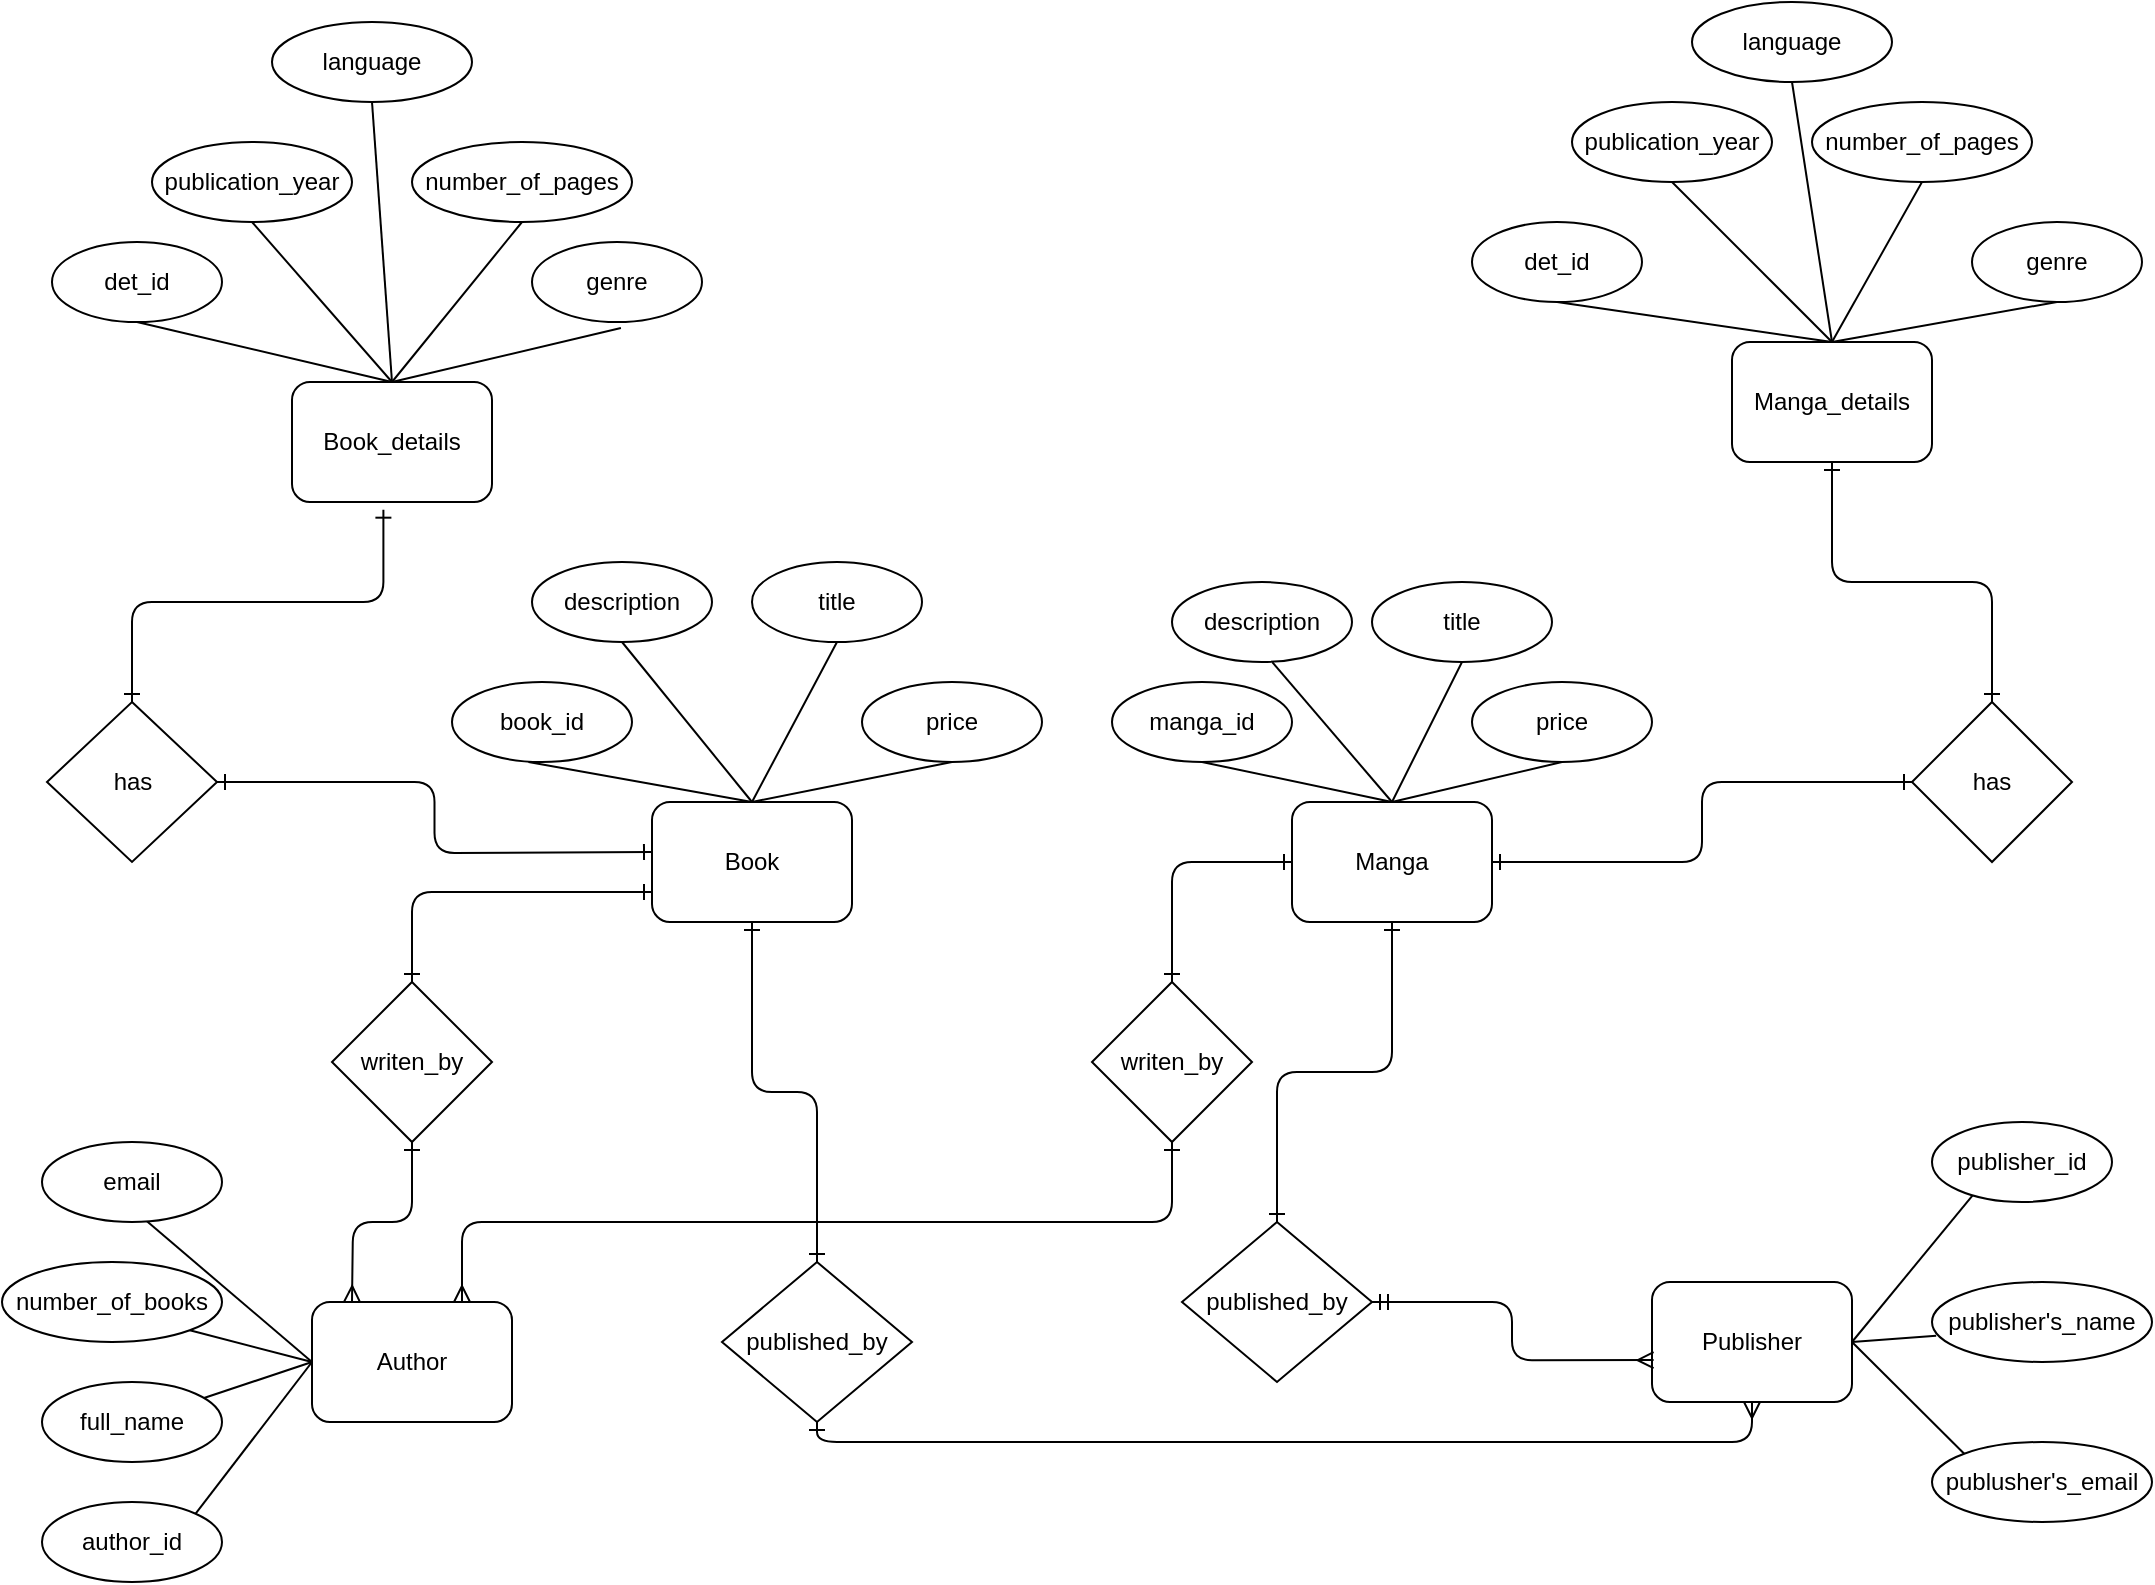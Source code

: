 <mxfile>
    <diagram id="R5YgV3V_VvIAJVsflMqK" name="Page-1">
        <mxGraphModel dx="2248" dy="1856" grid="1" gridSize="10" guides="1" tooltips="1" connect="1" arrows="1" fold="1" page="1" pageScale="1" pageWidth="850" pageHeight="1100" math="0" shadow="0">
            <root>
                <mxCell id="0"/>
                <mxCell id="1" parent="0"/>
                <mxCell id="46" style="edgeStyle=none;html=1;exitX=0.5;exitY=0;exitDx=0;exitDy=0;entryX=0.425;entryY=1;entryDx=0;entryDy=0;entryPerimeter=0;endArrow=none;endFill=0;" edge="1" parent="1" source="2" target="8">
                    <mxGeometry relative="1" as="geometry"/>
                </mxCell>
                <mxCell id="47" style="edgeStyle=none;html=1;exitX=0.5;exitY=0;exitDx=0;exitDy=0;entryX=0.5;entryY=1;entryDx=0;entryDy=0;endArrow=none;endFill=0;" edge="1" parent="1" source="2" target="16">
                    <mxGeometry relative="1" as="geometry"/>
                </mxCell>
                <mxCell id="48" style="edgeStyle=none;html=1;exitX=0.5;exitY=0;exitDx=0;exitDy=0;entryX=0.5;entryY=1;entryDx=0;entryDy=0;endArrow=none;endFill=0;" edge="1" parent="1" source="2" target="10">
                    <mxGeometry relative="1" as="geometry"/>
                </mxCell>
                <mxCell id="49" style="edgeStyle=none;html=1;exitX=0.5;exitY=0;exitDx=0;exitDy=0;entryX=0.5;entryY=1;entryDx=0;entryDy=0;endArrow=none;endFill=0;" edge="1" parent="1" source="2" target="9">
                    <mxGeometry relative="1" as="geometry"/>
                </mxCell>
                <mxCell id="75" style="edgeStyle=orthogonalEdgeStyle;html=1;exitX=0.5;exitY=1;exitDx=0;exitDy=0;entryX=0.5;entryY=0;entryDx=0;entryDy=0;endArrow=ERone;endFill=0;startArrow=ERone;startFill=0;" edge="1" parent="1" source="2" target="65">
                    <mxGeometry relative="1" as="geometry"/>
                </mxCell>
                <mxCell id="2" value="Book" style="rounded=1;whiteSpace=wrap;html=1;" vertex="1" parent="1">
                    <mxGeometry x="260" y="160" width="100" height="60" as="geometry"/>
                </mxCell>
                <mxCell id="50" style="edgeStyle=none;html=1;exitX=0.5;exitY=0;exitDx=0;exitDy=0;entryX=0.5;entryY=1;entryDx=0;entryDy=0;endArrow=none;endFill=0;" edge="1" parent="1" source="3" target="17">
                    <mxGeometry relative="1" as="geometry"/>
                </mxCell>
                <mxCell id="51" style="edgeStyle=none;html=1;exitX=0.5;exitY=0;exitDx=0;exitDy=0;entryX=0.557;entryY=1.002;entryDx=0;entryDy=0;entryPerimeter=0;endArrow=none;endFill=0;" edge="1" parent="1" source="3" target="20">
                    <mxGeometry relative="1" as="geometry"/>
                </mxCell>
                <mxCell id="52" style="edgeStyle=none;html=1;exitX=0.5;exitY=0;exitDx=0;exitDy=0;entryX=0.5;entryY=1;entryDx=0;entryDy=0;endArrow=none;endFill=0;" edge="1" parent="1" source="3" target="19">
                    <mxGeometry relative="1" as="geometry"/>
                </mxCell>
                <mxCell id="53" style="edgeStyle=none;html=1;exitX=0.5;exitY=0;exitDx=0;exitDy=0;entryX=0.5;entryY=1;entryDx=0;entryDy=0;endArrow=none;endFill=0;" edge="1" parent="1" source="3" target="18">
                    <mxGeometry relative="1" as="geometry"/>
                </mxCell>
                <mxCell id="79" style="edgeStyle=orthogonalEdgeStyle;html=1;exitX=0.5;exitY=1;exitDx=0;exitDy=0;entryX=0.5;entryY=0;entryDx=0;entryDy=0;endArrow=ERone;endFill=0;startArrow=ERone;startFill=0;" edge="1" parent="1" source="3" target="68">
                    <mxGeometry relative="1" as="geometry"/>
                </mxCell>
                <mxCell id="3" value="Manga" style="rounded=1;whiteSpace=wrap;html=1;" vertex="1" parent="1">
                    <mxGeometry x="580" y="160" width="100" height="60" as="geometry"/>
                </mxCell>
                <mxCell id="58" style="edgeStyle=none;html=1;exitX=1;exitY=0.5;exitDx=0;exitDy=0;entryX=0.236;entryY=0.889;entryDx=0;entryDy=0;entryPerimeter=0;endArrow=none;endFill=0;" edge="1" parent="1" source="4" target="31">
                    <mxGeometry relative="1" as="geometry"/>
                </mxCell>
                <mxCell id="59" style="edgeStyle=none;html=1;exitX=1;exitY=0.5;exitDx=0;exitDy=0;entryX=0.019;entryY=0.672;entryDx=0;entryDy=0;entryPerimeter=0;endArrow=none;endFill=0;" edge="1" parent="1" source="4" target="33">
                    <mxGeometry relative="1" as="geometry"/>
                </mxCell>
                <mxCell id="60" style="edgeStyle=none;html=1;exitX=1;exitY=0.5;exitDx=0;exitDy=0;entryX=0;entryY=0;entryDx=0;entryDy=0;endArrow=none;endFill=0;" edge="1" parent="1" source="4" target="32">
                    <mxGeometry relative="1" as="geometry"/>
                </mxCell>
                <mxCell id="4" value="Publisher" style="rounded=1;whiteSpace=wrap;html=1;" vertex="1" parent="1">
                    <mxGeometry x="760" y="400" width="100" height="60" as="geometry"/>
                </mxCell>
                <mxCell id="54" style="edgeStyle=none;html=1;exitX=0;exitY=0.5;exitDx=0;exitDy=0;entryX=0.557;entryY=0.941;entryDx=0;entryDy=0;entryPerimeter=0;endArrow=none;endFill=0;" edge="1" parent="1" source="5" target="28">
                    <mxGeometry relative="1" as="geometry"/>
                </mxCell>
                <mxCell id="55" style="edgeStyle=none;html=1;exitX=0;exitY=0.5;exitDx=0;exitDy=0;entryX=1;entryY=1;entryDx=0;entryDy=0;endArrow=none;endFill=0;" edge="1" parent="1" source="5" target="27">
                    <mxGeometry relative="1" as="geometry"/>
                </mxCell>
                <mxCell id="56" style="edgeStyle=none;html=1;exitX=0;exitY=0.5;exitDx=0;exitDy=0;endArrow=none;endFill=0;" edge="1" parent="1" source="5" target="26">
                    <mxGeometry relative="1" as="geometry"/>
                </mxCell>
                <mxCell id="57" style="edgeStyle=none;html=1;exitX=0;exitY=0.5;exitDx=0;exitDy=0;entryX=1;entryY=0;entryDx=0;entryDy=0;endArrow=none;endFill=0;" edge="1" parent="1" source="5" target="25">
                    <mxGeometry relative="1" as="geometry"/>
                </mxCell>
                <mxCell id="5" value="Author" style="rounded=1;whiteSpace=wrap;html=1;" vertex="1" parent="1">
                    <mxGeometry x="90" y="410" width="100" height="60" as="geometry"/>
                </mxCell>
                <mxCell id="34" style="html=1;exitX=0.5;exitY=0;exitDx=0;exitDy=0;entryX=0.5;entryY=1;entryDx=0;entryDy=0;endArrow=none;endFill=0;" edge="1" parent="1" source="6" target="12">
                    <mxGeometry relative="1" as="geometry"/>
                </mxCell>
                <mxCell id="35" style="edgeStyle=none;html=1;exitX=0.5;exitY=0;exitDx=0;exitDy=0;entryX=0.5;entryY=1;entryDx=0;entryDy=0;endArrow=none;endFill=0;" edge="1" parent="1" source="6" target="14">
                    <mxGeometry relative="1" as="geometry"/>
                </mxCell>
                <mxCell id="38" style="edgeStyle=none;html=1;exitX=0.5;exitY=0;exitDx=0;exitDy=0;entryX=0.5;entryY=1;entryDx=0;entryDy=0;endArrow=none;endFill=0;" edge="1" parent="1" source="6" target="29">
                    <mxGeometry relative="1" as="geometry"/>
                </mxCell>
                <mxCell id="39" style="edgeStyle=none;html=1;exitX=0.5;exitY=0;exitDx=0;exitDy=0;entryX=0.5;entryY=1;entryDx=0;entryDy=0;endArrow=none;endFill=0;" edge="1" parent="1" source="6" target="13">
                    <mxGeometry relative="1" as="geometry"/>
                </mxCell>
                <mxCell id="40" style="edgeStyle=none;html=1;exitX=0.5;exitY=0;exitDx=0;exitDy=0;entryX=0.523;entryY=1.076;entryDx=0;entryDy=0;entryPerimeter=0;endArrow=none;endFill=0;" edge="1" parent="1" source="6" target="15">
                    <mxGeometry relative="1" as="geometry"/>
                </mxCell>
                <mxCell id="6" value="Book_details" style="rounded=1;whiteSpace=wrap;html=1;" vertex="1" parent="1">
                    <mxGeometry x="80" y="-50" width="100" height="60" as="geometry"/>
                </mxCell>
                <mxCell id="41" style="edgeStyle=none;html=1;exitX=0.5;exitY=0;exitDx=0;exitDy=0;entryX=0.5;entryY=1;entryDx=0;entryDy=0;endArrow=none;endFill=0;" edge="1" parent="1" source="7" target="21">
                    <mxGeometry relative="1" as="geometry"/>
                </mxCell>
                <mxCell id="42" style="edgeStyle=none;html=1;exitX=0.5;exitY=0;exitDx=0;exitDy=0;entryX=0.5;entryY=1;entryDx=0;entryDy=0;endArrow=none;endFill=0;" edge="1" parent="1" source="7" target="22">
                    <mxGeometry relative="1" as="geometry"/>
                </mxCell>
                <mxCell id="43" style="edgeStyle=none;html=1;exitX=0.5;exitY=0;exitDx=0;exitDy=0;entryX=0.5;entryY=1;entryDx=0;entryDy=0;endArrow=none;endFill=0;" edge="1" parent="1" source="7" target="30">
                    <mxGeometry relative="1" as="geometry"/>
                </mxCell>
                <mxCell id="44" style="edgeStyle=none;html=1;exitX=0.5;exitY=0;exitDx=0;exitDy=0;entryX=0.5;entryY=1;entryDx=0;entryDy=0;endArrow=none;endFill=0;" edge="1" parent="1" source="7" target="23">
                    <mxGeometry relative="1" as="geometry"/>
                </mxCell>
                <mxCell id="45" style="edgeStyle=none;html=1;exitX=0.5;exitY=0;exitDx=0;exitDy=0;entryX=0.5;entryY=1;entryDx=0;entryDy=0;endArrow=none;endFill=0;" edge="1" parent="1" source="7" target="24">
                    <mxGeometry relative="1" as="geometry"/>
                </mxCell>
                <mxCell id="7" value="Manga_details" style="rounded=1;whiteSpace=wrap;html=1;" vertex="1" parent="1">
                    <mxGeometry x="800" y="-70" width="100" height="60" as="geometry"/>
                </mxCell>
                <mxCell id="8" value="book_id" style="ellipse;whiteSpace=wrap;html=1;" vertex="1" parent="1">
                    <mxGeometry x="160" y="100" width="90" height="40" as="geometry"/>
                </mxCell>
                <mxCell id="9" value="price" style="ellipse;whiteSpace=wrap;html=1;" vertex="1" parent="1">
                    <mxGeometry x="365" y="100" width="90" height="40" as="geometry"/>
                </mxCell>
                <mxCell id="10" value="title" style="ellipse;whiteSpace=wrap;html=1;" vertex="1" parent="1">
                    <mxGeometry x="310" y="40" width="85" height="40" as="geometry"/>
                </mxCell>
                <mxCell id="12" value="det_id" style="ellipse;whiteSpace=wrap;html=1;" vertex="1" parent="1">
                    <mxGeometry x="-40" y="-120" width="85" height="40" as="geometry"/>
                </mxCell>
                <mxCell id="13" value="number_of_pages" style="ellipse;whiteSpace=wrap;html=1;" vertex="1" parent="1">
                    <mxGeometry x="140" y="-170" width="110" height="40" as="geometry"/>
                </mxCell>
                <mxCell id="14" value="publication_year" style="ellipse;whiteSpace=wrap;html=1;" vertex="1" parent="1">
                    <mxGeometry x="10" y="-170" width="100" height="40" as="geometry"/>
                </mxCell>
                <mxCell id="15" value="genre" style="ellipse;whiteSpace=wrap;html=1;" vertex="1" parent="1">
                    <mxGeometry x="200" y="-120" width="85" height="40" as="geometry"/>
                </mxCell>
                <mxCell id="16" value="description" style="ellipse;whiteSpace=wrap;html=1;" vertex="1" parent="1">
                    <mxGeometry x="200" y="40" width="90" height="40" as="geometry"/>
                </mxCell>
                <mxCell id="17" value="manga_id" style="ellipse;whiteSpace=wrap;html=1;" vertex="1" parent="1">
                    <mxGeometry x="490" y="100" width="90" height="40" as="geometry"/>
                </mxCell>
                <mxCell id="18" value="price" style="ellipse;whiteSpace=wrap;html=1;" vertex="1" parent="1">
                    <mxGeometry x="670" y="100" width="90" height="40" as="geometry"/>
                </mxCell>
                <mxCell id="19" value="title" style="ellipse;whiteSpace=wrap;html=1;" vertex="1" parent="1">
                    <mxGeometry x="620" y="50" width="90" height="40" as="geometry"/>
                </mxCell>
                <mxCell id="20" value="description" style="ellipse;whiteSpace=wrap;html=1;" vertex="1" parent="1">
                    <mxGeometry x="520" y="50" width="90" height="40" as="geometry"/>
                </mxCell>
                <mxCell id="21" value="det_id" style="ellipse;whiteSpace=wrap;html=1;" vertex="1" parent="1">
                    <mxGeometry x="670" y="-130" width="85" height="40" as="geometry"/>
                </mxCell>
                <mxCell id="22" value="publication_year" style="ellipse;whiteSpace=wrap;html=1;" vertex="1" parent="1">
                    <mxGeometry x="720" y="-190" width="100" height="40" as="geometry"/>
                </mxCell>
                <mxCell id="23" value="number_of_pages" style="ellipse;whiteSpace=wrap;html=1;" vertex="1" parent="1">
                    <mxGeometry x="840" y="-190" width="110" height="40" as="geometry"/>
                </mxCell>
                <mxCell id="24" value="genre" style="ellipse;whiteSpace=wrap;html=1;" vertex="1" parent="1">
                    <mxGeometry x="920" y="-130" width="85" height="40" as="geometry"/>
                </mxCell>
                <mxCell id="25" value="author_id" style="ellipse;whiteSpace=wrap;html=1;" vertex="1" parent="1">
                    <mxGeometry x="-45" y="510" width="90" height="40" as="geometry"/>
                </mxCell>
                <mxCell id="26" value="full_name" style="ellipse;whiteSpace=wrap;html=1;" vertex="1" parent="1">
                    <mxGeometry x="-45" y="450" width="90" height="40" as="geometry"/>
                </mxCell>
                <mxCell id="27" value="number_of_books" style="ellipse;whiteSpace=wrap;html=1;" vertex="1" parent="1">
                    <mxGeometry x="-65" y="390" width="110" height="40" as="geometry"/>
                </mxCell>
                <mxCell id="28" value="email" style="ellipse;whiteSpace=wrap;html=1;" vertex="1" parent="1">
                    <mxGeometry x="-45" y="330" width="90" height="40" as="geometry"/>
                </mxCell>
                <mxCell id="29" value="language" style="ellipse;whiteSpace=wrap;html=1;" vertex="1" parent="1">
                    <mxGeometry x="70" y="-230" width="100" height="40" as="geometry"/>
                </mxCell>
                <mxCell id="30" value="language" style="ellipse;whiteSpace=wrap;html=1;" vertex="1" parent="1">
                    <mxGeometry x="780" y="-240" width="100" height="40" as="geometry"/>
                </mxCell>
                <mxCell id="31" value="publisher_id" style="ellipse;whiteSpace=wrap;html=1;" vertex="1" parent="1">
                    <mxGeometry x="900" y="320" width="90" height="40" as="geometry"/>
                </mxCell>
                <mxCell id="32" value="publusher's_email" style="ellipse;whiteSpace=wrap;html=1;" vertex="1" parent="1">
                    <mxGeometry x="900" y="480" width="110" height="40" as="geometry"/>
                </mxCell>
                <mxCell id="33" value="publisher's_name" style="ellipse;whiteSpace=wrap;html=1;" vertex="1" parent="1">
                    <mxGeometry x="900" y="400" width="110" height="40" as="geometry"/>
                </mxCell>
                <mxCell id="69" style="edgeStyle=orthogonalEdgeStyle;html=1;exitX=0.5;exitY=0;exitDx=0;exitDy=0;entryX=0.457;entryY=1.064;entryDx=0;entryDy=0;entryPerimeter=0;endArrow=ERone;endFill=0;startArrow=ERone;startFill=0;" edge="1" parent="1" source="61" target="6">
                    <mxGeometry relative="1" as="geometry"/>
                </mxCell>
                <mxCell id="70" style="edgeStyle=orthogonalEdgeStyle;html=1;exitX=1;exitY=0.5;exitDx=0;exitDy=0;endArrow=ERone;endFill=0;startArrow=ERone;startFill=0;" edge="1" parent="1" source="61">
                    <mxGeometry relative="1" as="geometry">
                        <mxPoint x="260" y="185" as="targetPoint"/>
                    </mxGeometry>
                </mxCell>
                <mxCell id="61" value="has" style="rhombus;whiteSpace=wrap;html=1;" vertex="1" parent="1">
                    <mxGeometry x="-42.5" y="110" width="85" height="80" as="geometry"/>
                </mxCell>
                <mxCell id="71" style="edgeStyle=orthogonalEdgeStyle;html=1;exitX=0.5;exitY=0;exitDx=0;exitDy=0;entryX=0.5;entryY=1;entryDx=0;entryDy=0;endArrow=ERone;endFill=0;startArrow=ERone;startFill=0;" edge="1" parent="1" source="62" target="7">
                    <mxGeometry relative="1" as="geometry"/>
                </mxCell>
                <mxCell id="72" style="edgeStyle=orthogonalEdgeStyle;html=1;exitX=0;exitY=0.5;exitDx=0;exitDy=0;entryX=1;entryY=0.5;entryDx=0;entryDy=0;endArrow=ERone;endFill=0;startArrow=ERone;startFill=0;" edge="1" parent="1" source="62" target="3">
                    <mxGeometry relative="1" as="geometry"/>
                </mxCell>
                <mxCell id="62" value="has" style="rhombus;whiteSpace=wrap;html=1;" vertex="1" parent="1">
                    <mxGeometry x="890" y="110" width="80" height="80" as="geometry"/>
                </mxCell>
                <mxCell id="73" style="edgeStyle=orthogonalEdgeStyle;html=1;exitX=0.5;exitY=0;exitDx=0;exitDy=0;entryX=0;entryY=0.75;entryDx=0;entryDy=0;endArrow=ERone;endFill=0;startArrow=ERone;startFill=0;" edge="1" parent="1" source="63" target="2">
                    <mxGeometry relative="1" as="geometry"/>
                </mxCell>
                <mxCell id="74" style="edgeStyle=orthogonalEdgeStyle;html=1;exitX=0.5;exitY=1;exitDx=0;exitDy=0;endArrow=ERmany;endFill=0;startArrow=ERone;startFill=0;" edge="1" parent="1" source="63">
                    <mxGeometry relative="1" as="geometry">
                        <mxPoint x="110" y="410" as="targetPoint"/>
                    </mxGeometry>
                </mxCell>
                <mxCell id="63" value="writen_by" style="rhombus;whiteSpace=wrap;html=1;" vertex="1" parent="1">
                    <mxGeometry x="100" y="250" width="80" height="80" as="geometry"/>
                </mxCell>
                <mxCell id="76" style="edgeStyle=orthogonalEdgeStyle;html=1;exitX=0.5;exitY=1;exitDx=0;exitDy=0;entryX=0.5;entryY=1;entryDx=0;entryDy=0;endArrow=ERmany;endFill=0;startArrow=ERone;startFill=0;" edge="1" parent="1" source="65" target="4">
                    <mxGeometry relative="1" as="geometry"/>
                </mxCell>
                <mxCell id="65" value="published_by" style="rhombus;whiteSpace=wrap;html=1;" vertex="1" parent="1">
                    <mxGeometry x="295" y="390" width="95" height="80" as="geometry"/>
                </mxCell>
                <mxCell id="77" style="edgeStyle=orthogonalEdgeStyle;html=1;exitX=0.5;exitY=0;exitDx=0;exitDy=0;entryX=0;entryY=0.5;entryDx=0;entryDy=0;endArrow=ERone;endFill=0;startArrow=ERone;startFill=0;" edge="1" parent="1" source="67" target="3">
                    <mxGeometry relative="1" as="geometry"/>
                </mxCell>
                <mxCell id="78" style="edgeStyle=orthogonalEdgeStyle;html=1;exitX=0.5;exitY=1;exitDx=0;exitDy=0;entryX=0.75;entryY=0;entryDx=0;entryDy=0;endArrow=ERmany;endFill=0;startArrow=ERone;startFill=0;" edge="1" parent="1" source="67" target="5">
                    <mxGeometry relative="1" as="geometry"/>
                </mxCell>
                <mxCell id="67" value="writen_by" style="rhombus;whiteSpace=wrap;html=1;" vertex="1" parent="1">
                    <mxGeometry x="480" y="250" width="80" height="80" as="geometry"/>
                </mxCell>
                <mxCell id="80" style="edgeStyle=orthogonalEdgeStyle;html=1;exitX=1;exitY=0.5;exitDx=0;exitDy=0;entryX=0.008;entryY=0.651;entryDx=0;entryDy=0;entryPerimeter=0;endArrow=ERmany;endFill=0;startArrow=ERmandOne;startFill=0;" edge="1" parent="1" source="68" target="4">
                    <mxGeometry relative="1" as="geometry"/>
                </mxCell>
                <mxCell id="68" value="published_by" style="rhombus;whiteSpace=wrap;html=1;" vertex="1" parent="1">
                    <mxGeometry x="525" y="370" width="95" height="80" as="geometry"/>
                </mxCell>
            </root>
        </mxGraphModel>
    </diagram>
    <diagram id="iKuH5CRaWU_o8Urs6DaR" name="Page-2">
        <mxGraphModel dx="1157" dy="626" grid="1" gridSize="10" guides="1" tooltips="1" connect="1" arrows="1" fold="1" page="1" pageScale="1" pageWidth="850" pageHeight="1100" math="0" shadow="0">
            <root>
                <mxCell id="0"/>
                <mxCell id="1" parent="0"/>
                <mxCell id="2mMNQQ45_v5MAAklznER-5" value="Book" style="swimlane;fontStyle=1;align=center;verticalAlign=top;childLayout=stackLayout;horizontal=1;startSize=26;horizontalStack=0;resizeParent=1;resizeParentMax=0;resizeLast=0;collapsible=1;marginBottom=0;" vertex="1" parent="1">
                    <mxGeometry x="410" y="300" width="160" height="164" as="geometry"/>
                </mxCell>
                <mxCell id="2mMNQQ45_v5MAAklznER-6" value="book_id : int" style="text;strokeColor=none;fillColor=none;align=left;verticalAlign=top;spacingLeft=4;spacingRight=4;overflow=hidden;rotatable=0;points=[[0,0.5],[1,0.5]];portConstraint=eastwest;" vertex="1" parent="2mMNQQ45_v5MAAklznER-5">
                    <mxGeometry y="26" width="160" height="26" as="geometry"/>
                </mxCell>
                <mxCell id="2mMNQQ45_v5MAAklznER-7" value="" style="line;strokeWidth=1;fillColor=none;align=left;verticalAlign=middle;spacingTop=-1;spacingLeft=3;spacingRight=3;rotatable=0;labelPosition=right;points=[];portConstraint=eastwest;strokeColor=inherit;" vertex="1" parent="2mMNQQ45_v5MAAklznER-5">
                    <mxGeometry y="52" width="160" height="8" as="geometry"/>
                </mxCell>
                <mxCell id="2mMNQQ45_v5MAAklznER-8" value="title :  varchar&#10;" style="text;strokeColor=none;fillColor=none;align=left;verticalAlign=top;spacingLeft=4;spacingRight=4;overflow=hidden;rotatable=0;points=[[0,0.5],[1,0.5]];portConstraint=eastwest;" vertex="1" parent="2mMNQQ45_v5MAAklznER-5">
                    <mxGeometry y="60" width="160" height="26" as="geometry"/>
                </mxCell>
                <mxCell id="wuoStARDPI25Fw8hNoDv-1" value="description :  varchar&#10;" style="text;strokeColor=none;fillColor=none;align=left;verticalAlign=top;spacingLeft=4;spacingRight=4;overflow=hidden;rotatable=0;points=[[0,0.5],[1,0.5]];portConstraint=eastwest;" vertex="1" parent="2mMNQQ45_v5MAAklznER-5">
                    <mxGeometry y="86" width="160" height="26" as="geometry"/>
                </mxCell>
                <mxCell id="0q_xLa-oVp3u3SLMoqNc-1" value="price :  decimal" style="text;strokeColor=none;fillColor=none;align=left;verticalAlign=top;spacingLeft=4;spacingRight=4;overflow=hidden;rotatable=0;points=[[0,0.5],[1,0.5]];portConstraint=eastwest;" vertex="1" parent="2mMNQQ45_v5MAAklznER-5">
                    <mxGeometry y="112" width="160" height="26" as="geometry"/>
                </mxCell>
                <mxCell id="7XX_wUym1chzAR-4OOBK-12" value="fk_publisher_id : int" style="text;strokeColor=none;fillColor=none;align=left;verticalAlign=top;spacingLeft=4;spacingRight=4;overflow=hidden;rotatable=0;points=[[0,0.5],[1,0.5]];portConstraint=eastwest;" vertex="1" parent="2mMNQQ45_v5MAAklznER-5">
                    <mxGeometry y="138" width="160" height="26" as="geometry"/>
                </mxCell>
                <mxCell id="bq0F1OAT2hzXAyAiaaqt-1" value="Book_details" style="swimlane;fontStyle=1;align=center;verticalAlign=top;childLayout=stackLayout;horizontal=1;startSize=26;horizontalStack=0;resizeParent=1;resizeParentMax=0;resizeLast=0;collapsible=1;marginBottom=0;" vertex="1" parent="1">
                    <mxGeometry x="100" y="520" width="160" height="190" as="geometry"/>
                </mxCell>
                <mxCell id="bq0F1OAT2hzXAyAiaaqt-2" value="det_id : int" style="text;strokeColor=none;fillColor=none;align=left;verticalAlign=top;spacingLeft=4;spacingRight=4;overflow=hidden;rotatable=0;points=[[0,0.5],[1,0.5]];portConstraint=eastwest;" vertex="1" parent="bq0F1OAT2hzXAyAiaaqt-1">
                    <mxGeometry y="26" width="160" height="26" as="geometry"/>
                </mxCell>
                <mxCell id="bq0F1OAT2hzXAyAiaaqt-3" value="" style="line;strokeWidth=1;fillColor=none;align=left;verticalAlign=middle;spacingTop=-1;spacingLeft=3;spacingRight=3;rotatable=0;labelPosition=right;points=[];portConstraint=eastwest;strokeColor=inherit;" vertex="1" parent="bq0F1OAT2hzXAyAiaaqt-1">
                    <mxGeometry y="52" width="160" height="8" as="geometry"/>
                </mxCell>
                <mxCell id="bq0F1OAT2hzXAyAiaaqt-4" value="language :  varchar&#10;" style="text;strokeColor=none;fillColor=none;align=left;verticalAlign=top;spacingLeft=4;spacingRight=4;overflow=hidden;rotatable=0;points=[[0,0.5],[1,0.5]];portConstraint=eastwest;" vertex="1" parent="bq0F1OAT2hzXAyAiaaqt-1">
                    <mxGeometry y="60" width="160" height="26" as="geometry"/>
                </mxCell>
                <mxCell id="bq0F1OAT2hzXAyAiaaqt-5" value="genre :  varchar&#10;" style="text;strokeColor=none;fillColor=none;align=left;verticalAlign=top;spacingLeft=4;spacingRight=4;overflow=hidden;rotatable=0;points=[[0,0.5],[1,0.5]];portConstraint=eastwest;" vertex="1" parent="bq0F1OAT2hzXAyAiaaqt-1">
                    <mxGeometry y="86" width="160" height="26" as="geometry"/>
                </mxCell>
                <mxCell id="bq0F1OAT2hzXAyAiaaqt-6" value="publication_year :  int" style="text;strokeColor=none;fillColor=none;align=left;verticalAlign=top;spacingLeft=4;spacingRight=4;overflow=hidden;rotatable=0;points=[[0,0.5],[1,0.5]];portConstraint=eastwest;" vertex="1" parent="bq0F1OAT2hzXAyAiaaqt-1">
                    <mxGeometry y="112" width="160" height="26" as="geometry"/>
                </mxCell>
                <mxCell id="_zzwUvbIzS2tnOqQ5fV--1" value="number_of_pages : int" style="text;strokeColor=none;fillColor=none;align=left;verticalAlign=top;spacingLeft=4;spacingRight=4;overflow=hidden;rotatable=0;points=[[0,0.5],[1,0.5]];portConstraint=eastwest;" vertex="1" parent="bq0F1OAT2hzXAyAiaaqt-1">
                    <mxGeometry y="138" width="160" height="26" as="geometry"/>
                </mxCell>
                <mxCell id="7XX_wUym1chzAR-4OOBK-1" value="fk_book_id : int" style="text;strokeColor=none;fillColor=none;align=left;verticalAlign=top;spacingLeft=4;spacingRight=4;overflow=hidden;rotatable=0;points=[[0,0.5],[1,0.5]];portConstraint=eastwest;" vertex="1" parent="bq0F1OAT2hzXAyAiaaqt-1">
                    <mxGeometry y="164" width="160" height="26" as="geometry"/>
                </mxCell>
                <mxCell id="Dl_F7hk8j8rCAmXH0487-1" value="Manga" style="swimlane;fontStyle=1;align=center;verticalAlign=top;childLayout=stackLayout;horizontal=1;startSize=26;horizontalStack=0;resizeParent=1;resizeParentMax=0;resizeLast=0;collapsible=1;marginBottom=0;" vertex="1" parent="1">
                    <mxGeometry x="690" y="300" width="160" height="164" as="geometry"/>
                </mxCell>
                <mxCell id="Dl_F7hk8j8rCAmXH0487-2" value="manga_id : int" style="text;strokeColor=none;fillColor=none;align=left;verticalAlign=top;spacingLeft=4;spacingRight=4;overflow=hidden;rotatable=0;points=[[0,0.5],[1,0.5]];portConstraint=eastwest;" vertex="1" parent="Dl_F7hk8j8rCAmXH0487-1">
                    <mxGeometry y="26" width="160" height="26" as="geometry"/>
                </mxCell>
                <mxCell id="Dl_F7hk8j8rCAmXH0487-3" value="" style="line;strokeWidth=1;fillColor=none;align=left;verticalAlign=middle;spacingTop=-1;spacingLeft=3;spacingRight=3;rotatable=0;labelPosition=right;points=[];portConstraint=eastwest;strokeColor=inherit;" vertex="1" parent="Dl_F7hk8j8rCAmXH0487-1">
                    <mxGeometry y="52" width="160" height="8" as="geometry"/>
                </mxCell>
                <mxCell id="Dl_F7hk8j8rCAmXH0487-4" value="title :  varchar&#10;" style="text;strokeColor=none;fillColor=none;align=left;verticalAlign=top;spacingLeft=4;spacingRight=4;overflow=hidden;rotatable=0;points=[[0,0.5],[1,0.5]];portConstraint=eastwest;" vertex="1" parent="Dl_F7hk8j8rCAmXH0487-1">
                    <mxGeometry y="60" width="160" height="26" as="geometry"/>
                </mxCell>
                <mxCell id="Dl_F7hk8j8rCAmXH0487-5" value="description :  varchar&#10;" style="text;strokeColor=none;fillColor=none;align=left;verticalAlign=top;spacingLeft=4;spacingRight=4;overflow=hidden;rotatable=0;points=[[0,0.5],[1,0.5]];portConstraint=eastwest;" vertex="1" parent="Dl_F7hk8j8rCAmXH0487-1">
                    <mxGeometry y="86" width="160" height="26" as="geometry"/>
                </mxCell>
                <mxCell id="Dl_F7hk8j8rCAmXH0487-6" value="price :  decimal" style="text;strokeColor=none;fillColor=none;align=left;verticalAlign=top;spacingLeft=4;spacingRight=4;overflow=hidden;rotatable=0;points=[[0,0.5],[1,0.5]];portConstraint=eastwest;" vertex="1" parent="Dl_F7hk8j8rCAmXH0487-1">
                    <mxGeometry y="112" width="160" height="26" as="geometry"/>
                </mxCell>
                <mxCell id="7XX_wUym1chzAR-4OOBK-24" value="fk_publisher_id : int" style="text;strokeColor=none;fillColor=none;align=left;verticalAlign=top;spacingLeft=4;spacingRight=4;overflow=hidden;rotatable=0;points=[[0,0.5],[1,0.5]];portConstraint=eastwest;" vertex="1" parent="Dl_F7hk8j8rCAmXH0487-1">
                    <mxGeometry y="138" width="160" height="26" as="geometry"/>
                </mxCell>
                <mxCell id="Dl_F7hk8j8rCAmXH0487-7" value="Manga_details" style="swimlane;fontStyle=1;align=center;verticalAlign=top;childLayout=stackLayout;horizontal=1;startSize=26;horizontalStack=0;resizeParent=1;resizeParentMax=0;resizeLast=0;collapsible=1;marginBottom=0;" vertex="1" parent="1">
                    <mxGeometry x="980" y="520" width="160" height="190" as="geometry"/>
                </mxCell>
                <mxCell id="Dl_F7hk8j8rCAmXH0487-8" value="det_id : int" style="text;strokeColor=none;fillColor=none;align=left;verticalAlign=top;spacingLeft=4;spacingRight=4;overflow=hidden;rotatable=0;points=[[0,0.5],[1,0.5]];portConstraint=eastwest;" vertex="1" parent="Dl_F7hk8j8rCAmXH0487-7">
                    <mxGeometry y="26" width="160" height="26" as="geometry"/>
                </mxCell>
                <mxCell id="Dl_F7hk8j8rCAmXH0487-9" value="" style="line;strokeWidth=1;fillColor=none;align=left;verticalAlign=middle;spacingTop=-1;spacingLeft=3;spacingRight=3;rotatable=0;labelPosition=right;points=[];portConstraint=eastwest;strokeColor=inherit;" vertex="1" parent="Dl_F7hk8j8rCAmXH0487-7">
                    <mxGeometry y="52" width="160" height="8" as="geometry"/>
                </mxCell>
                <mxCell id="Dl_F7hk8j8rCAmXH0487-10" value="language :  varchar&#10;" style="text;strokeColor=none;fillColor=none;align=left;verticalAlign=top;spacingLeft=4;spacingRight=4;overflow=hidden;rotatable=0;points=[[0,0.5],[1,0.5]];portConstraint=eastwest;" vertex="1" parent="Dl_F7hk8j8rCAmXH0487-7">
                    <mxGeometry y="60" width="160" height="26" as="geometry"/>
                </mxCell>
                <mxCell id="Dl_F7hk8j8rCAmXH0487-11" value="genre :  varchar&#10;" style="text;strokeColor=none;fillColor=none;align=left;verticalAlign=top;spacingLeft=4;spacingRight=4;overflow=hidden;rotatable=0;points=[[0,0.5],[1,0.5]];portConstraint=eastwest;" vertex="1" parent="Dl_F7hk8j8rCAmXH0487-7">
                    <mxGeometry y="86" width="160" height="26" as="geometry"/>
                </mxCell>
                <mxCell id="Dl_F7hk8j8rCAmXH0487-12" value="publication_year :  int" style="text;strokeColor=none;fillColor=none;align=left;verticalAlign=top;spacingLeft=4;spacingRight=4;overflow=hidden;rotatable=0;points=[[0,0.5],[1,0.5]];portConstraint=eastwest;" vertex="1" parent="Dl_F7hk8j8rCAmXH0487-7">
                    <mxGeometry y="112" width="160" height="26" as="geometry"/>
                </mxCell>
                <mxCell id="Dl_F7hk8j8rCAmXH0487-13" value="number_of_pages : int" style="text;strokeColor=none;fillColor=none;align=left;verticalAlign=top;spacingLeft=4;spacingRight=4;overflow=hidden;rotatable=0;points=[[0,0.5],[1,0.5]];portConstraint=eastwest;" vertex="1" parent="Dl_F7hk8j8rCAmXH0487-7">
                    <mxGeometry y="138" width="160" height="26" as="geometry"/>
                </mxCell>
                <mxCell id="7XX_wUym1chzAR-4OOBK-15" value="fk_manga_id : int" style="text;strokeColor=none;fillColor=none;align=left;verticalAlign=top;spacingLeft=4;spacingRight=4;overflow=hidden;rotatable=0;points=[[0,0.5],[1,0.5]];portConstraint=eastwest;" vertex="1" parent="Dl_F7hk8j8rCAmXH0487-7">
                    <mxGeometry y="164" width="160" height="26" as="geometry"/>
                </mxCell>
                <mxCell id="BPhQmc_nfmpNlX7hcNsl-1" value="Author" style="swimlane;fontStyle=1;align=center;verticalAlign=top;childLayout=stackLayout;horizontal=1;startSize=26;horizontalStack=0;resizeParent=1;resizeParentMax=0;resizeLast=0;collapsible=1;marginBottom=0;" vertex="1" parent="1">
                    <mxGeometry x="380" y="780" width="160" height="138" as="geometry"/>
                </mxCell>
                <mxCell id="BPhQmc_nfmpNlX7hcNsl-2" value="author_id : int" style="text;strokeColor=none;fillColor=none;align=left;verticalAlign=top;spacingLeft=4;spacingRight=4;overflow=hidden;rotatable=0;points=[[0,0.5],[1,0.5]];portConstraint=eastwest;" vertex="1" parent="BPhQmc_nfmpNlX7hcNsl-1">
                    <mxGeometry y="26" width="160" height="26" as="geometry"/>
                </mxCell>
                <mxCell id="BPhQmc_nfmpNlX7hcNsl-3" value="" style="line;strokeWidth=1;fillColor=none;align=left;verticalAlign=middle;spacingTop=-1;spacingLeft=3;spacingRight=3;rotatable=0;labelPosition=right;points=[];portConstraint=eastwest;strokeColor=inherit;" vertex="1" parent="BPhQmc_nfmpNlX7hcNsl-1">
                    <mxGeometry y="52" width="160" height="8" as="geometry"/>
                </mxCell>
                <mxCell id="BPhQmc_nfmpNlX7hcNsl-4" value="full_name :  varchar&#10;" style="text;strokeColor=none;fillColor=none;align=left;verticalAlign=top;spacingLeft=4;spacingRight=4;overflow=hidden;rotatable=0;points=[[0,0.5],[1,0.5]];portConstraint=eastwest;" vertex="1" parent="BPhQmc_nfmpNlX7hcNsl-1">
                    <mxGeometry y="60" width="160" height="26" as="geometry"/>
                </mxCell>
                <mxCell id="BPhQmc_nfmpNlX7hcNsl-5" value="email :  varchar&#10;" style="text;strokeColor=none;fillColor=none;align=left;verticalAlign=top;spacingLeft=4;spacingRight=4;overflow=hidden;rotatable=0;points=[[0,0.5],[1,0.5]];portConstraint=eastwest;" vertex="1" parent="BPhQmc_nfmpNlX7hcNsl-1">
                    <mxGeometry y="86" width="160" height="26" as="geometry"/>
                </mxCell>
                <mxCell id="BPhQmc_nfmpNlX7hcNsl-6" value="number_of_books :  int" style="text;strokeColor=none;fillColor=none;align=left;verticalAlign=top;spacingLeft=4;spacingRight=4;overflow=hidden;rotatable=0;points=[[0,0.5],[1,0.5]];portConstraint=eastwest;" vertex="1" parent="BPhQmc_nfmpNlX7hcNsl-1">
                    <mxGeometry y="112" width="160" height="26" as="geometry"/>
                </mxCell>
                <mxCell id="ubBdTn8SUxRL5uRQyOhZ-1" value="Publisher" style="swimlane;fontStyle=1;align=center;verticalAlign=top;childLayout=stackLayout;horizontal=1;startSize=26;horizontalStack=0;resizeParent=1;resizeParentMax=0;resizeLast=0;collapsible=1;marginBottom=0;" vertex="1" parent="1">
                    <mxGeometry x="750" y="780" width="160" height="112" as="geometry"/>
                </mxCell>
                <mxCell id="ubBdTn8SUxRL5uRQyOhZ-2" value="publisher_id : int" style="text;strokeColor=none;fillColor=none;align=left;verticalAlign=top;spacingLeft=4;spacingRight=4;overflow=hidden;rotatable=0;points=[[0,0.5],[1,0.5]];portConstraint=eastwest;" vertex="1" parent="ubBdTn8SUxRL5uRQyOhZ-1">
                    <mxGeometry y="26" width="160" height="26" as="geometry"/>
                </mxCell>
                <mxCell id="ubBdTn8SUxRL5uRQyOhZ-3" value="" style="line;strokeWidth=1;fillColor=none;align=left;verticalAlign=middle;spacingTop=-1;spacingLeft=3;spacingRight=3;rotatable=0;labelPosition=right;points=[];portConstraint=eastwest;strokeColor=inherit;" vertex="1" parent="ubBdTn8SUxRL5uRQyOhZ-1">
                    <mxGeometry y="52" width="160" height="8" as="geometry"/>
                </mxCell>
                <mxCell id="ubBdTn8SUxRL5uRQyOhZ-4" value="publisher's_name :  varchar&#10;" style="text;strokeColor=none;fillColor=none;align=left;verticalAlign=top;spacingLeft=4;spacingRight=4;overflow=hidden;rotatable=0;points=[[0,0.5],[1,0.5]];portConstraint=eastwest;" vertex="1" parent="ubBdTn8SUxRL5uRQyOhZ-1">
                    <mxGeometry y="60" width="160" height="26" as="geometry"/>
                </mxCell>
                <mxCell id="ubBdTn8SUxRL5uRQyOhZ-5" value="publisher's_email :  varchar&#10;" style="text;strokeColor=none;fillColor=none;align=left;verticalAlign=top;spacingLeft=4;spacingRight=4;overflow=hidden;rotatable=0;points=[[0,0.5],[1,0.5]];portConstraint=eastwest;" vertex="1" parent="ubBdTn8SUxRL5uRQyOhZ-1">
                    <mxGeometry y="86" width="160" height="26" as="geometry"/>
                </mxCell>
                <mxCell id="7XX_wUym1chzAR-4OOBK-2" style="edgeStyle=orthogonalEdgeStyle;html=1;exitX=0;exitY=0.5;exitDx=0;exitDy=0;entryX=1;entryY=0.5;entryDx=0;entryDy=0;endArrow=ERone;endFill=0;startArrow=ERone;startFill=0;" edge="1" parent="1" source="2mMNQQ45_v5MAAklznER-6" target="7XX_wUym1chzAR-4OOBK-1">
                    <mxGeometry relative="1" as="geometry"/>
                </mxCell>
                <mxCell id="7XX_wUym1chzAR-4OOBK-3" value="book_authors" style="swimlane;fontStyle=1;align=center;verticalAlign=top;childLayout=stackLayout;horizontal=1;startSize=26;horizontalStack=0;resizeParent=1;resizeParentMax=0;resizeLast=0;collapsible=1;marginBottom=0;" vertex="1" parent="1">
                    <mxGeometry x="440" y="530" width="160" height="112" as="geometry"/>
                </mxCell>
                <mxCell id="7XX_wUym1chzAR-4OOBK-4" value="id : int" style="text;strokeColor=none;fillColor=none;align=left;verticalAlign=top;spacingLeft=4;spacingRight=4;overflow=hidden;rotatable=0;points=[[0,0.5],[1,0.5]];portConstraint=eastwest;" vertex="1" parent="7XX_wUym1chzAR-4OOBK-3">
                    <mxGeometry y="26" width="160" height="26" as="geometry"/>
                </mxCell>
                <mxCell id="7XX_wUym1chzAR-4OOBK-5" value="" style="line;strokeWidth=1;fillColor=none;align=left;verticalAlign=middle;spacingTop=-1;spacingLeft=3;spacingRight=3;rotatable=0;labelPosition=right;points=[];portConstraint=eastwest;strokeColor=inherit;" vertex="1" parent="7XX_wUym1chzAR-4OOBK-3">
                    <mxGeometry y="52" width="160" height="8" as="geometry"/>
                </mxCell>
                <mxCell id="7XX_wUym1chzAR-4OOBK-6" value="fk_book_id : int" style="text;strokeColor=none;fillColor=none;align=left;verticalAlign=top;spacingLeft=4;spacingRight=4;overflow=hidden;rotatable=0;points=[[0,0.5],[1,0.5]];portConstraint=eastwest;" vertex="1" parent="7XX_wUym1chzAR-4OOBK-3">
                    <mxGeometry y="60" width="160" height="26" as="geometry"/>
                </mxCell>
                <mxCell id="7XX_wUym1chzAR-4OOBK-7" value="fk_author_id : int" style="text;strokeColor=none;fillColor=none;align=left;verticalAlign=top;spacingLeft=4;spacingRight=4;overflow=hidden;rotatable=0;points=[[0,0.5],[1,0.5]];portConstraint=eastwest;" vertex="1" parent="7XX_wUym1chzAR-4OOBK-3">
                    <mxGeometry y="86" width="160" height="26" as="geometry"/>
                </mxCell>
                <mxCell id="7XX_wUym1chzAR-4OOBK-10" style="edgeStyle=orthogonalEdgeStyle;html=1;exitX=0;exitY=0.5;exitDx=0;exitDy=0;entryX=0;entryY=0.5;entryDx=0;entryDy=0;startArrow=ERone;startFill=0;endArrow=ERmany;endFill=0;" edge="1" parent="1" source="BPhQmc_nfmpNlX7hcNsl-2" target="7XX_wUym1chzAR-4OOBK-7">
                    <mxGeometry relative="1" as="geometry"/>
                </mxCell>
                <mxCell id="7XX_wUym1chzAR-4OOBK-11" style="edgeStyle=orthogonalEdgeStyle;html=1;exitX=1;exitY=0.5;exitDx=0;exitDy=0;entryX=0;entryY=0.5;entryDx=0;entryDy=0;startArrow=ERone;startFill=0;endArrow=ERmany;endFill=0;" edge="1" parent="1" source="2mMNQQ45_v5MAAklznER-6" target="7XX_wUym1chzAR-4OOBK-6">
                    <mxGeometry relative="1" as="geometry">
                        <Array as="points">
                            <mxPoint x="580" y="339"/>
                            <mxPoint x="580" y="500"/>
                            <mxPoint x="430" y="500"/>
                            <mxPoint x="430" y="603"/>
                        </Array>
                    </mxGeometry>
                </mxCell>
                <mxCell id="7XX_wUym1chzAR-4OOBK-13" style="edgeStyle=orthogonalEdgeStyle;html=1;exitX=0;exitY=0.5;exitDx=0;exitDy=0;entryX=1;entryY=0.5;entryDx=0;entryDy=0;startArrow=ERone;startFill=0;endArrow=ERmany;endFill=0;" edge="1" parent="1" source="ubBdTn8SUxRL5uRQyOhZ-2" target="7XX_wUym1chzAR-4OOBK-12">
                    <mxGeometry relative="1" as="geometry">
                        <Array as="points">
                            <mxPoint x="620" y="819"/>
                            <mxPoint x="620" y="451"/>
                        </Array>
                    </mxGeometry>
                </mxCell>
                <mxCell id="7XX_wUym1chzAR-4OOBK-17" value="manga_authors" style="swimlane;fontStyle=1;align=center;verticalAlign=top;childLayout=stackLayout;horizontal=1;startSize=26;horizontalStack=0;resizeParent=1;resizeParentMax=0;resizeLast=0;collapsible=1;marginBottom=0;" vertex="1" parent="1">
                    <mxGeometry x="720" y="530" width="160" height="112" as="geometry"/>
                </mxCell>
                <mxCell id="7XX_wUym1chzAR-4OOBK-18" value="id : int" style="text;strokeColor=none;fillColor=none;align=left;verticalAlign=top;spacingLeft=4;spacingRight=4;overflow=hidden;rotatable=0;points=[[0,0.5],[1,0.5]];portConstraint=eastwest;" vertex="1" parent="7XX_wUym1chzAR-4OOBK-17">
                    <mxGeometry y="26" width="160" height="26" as="geometry"/>
                </mxCell>
                <mxCell id="7XX_wUym1chzAR-4OOBK-19" value="" style="line;strokeWidth=1;fillColor=none;align=left;verticalAlign=middle;spacingTop=-1;spacingLeft=3;spacingRight=3;rotatable=0;labelPosition=right;points=[];portConstraint=eastwest;strokeColor=inherit;" vertex="1" parent="7XX_wUym1chzAR-4OOBK-17">
                    <mxGeometry y="52" width="160" height="8" as="geometry"/>
                </mxCell>
                <mxCell id="7XX_wUym1chzAR-4OOBK-20" value="fk_manga_id : int" style="text;strokeColor=none;fillColor=none;align=left;verticalAlign=top;spacingLeft=4;spacingRight=4;overflow=hidden;rotatable=0;points=[[0,0.5],[1,0.5]];portConstraint=eastwest;" vertex="1" parent="7XX_wUym1chzAR-4OOBK-17">
                    <mxGeometry y="60" width="160" height="26" as="geometry"/>
                </mxCell>
                <mxCell id="7XX_wUym1chzAR-4OOBK-21" value="fk_author_id : int" style="text;strokeColor=none;fillColor=none;align=left;verticalAlign=top;spacingLeft=4;spacingRight=4;overflow=hidden;rotatable=0;points=[[0,0.5],[1,0.5]];portConstraint=eastwest;" vertex="1" parent="7XX_wUym1chzAR-4OOBK-17">
                    <mxGeometry y="86" width="160" height="26" as="geometry"/>
                </mxCell>
                <mxCell id="7XX_wUym1chzAR-4OOBK-22" style="edgeStyle=orthogonalEdgeStyle;html=1;exitX=0;exitY=0.5;exitDx=0;exitDy=0;startArrow=ERone;startFill=0;endArrow=ERone;endFill=0;" edge="1" parent="1" source="7XX_wUym1chzAR-4OOBK-15">
                    <mxGeometry relative="1" as="geometry">
                        <mxPoint x="980.241" y="696.759" as="targetPoint"/>
                    </mxGeometry>
                </mxCell>
                <mxCell id="7XX_wUym1chzAR-4OOBK-23" style="edgeStyle=orthogonalEdgeStyle;html=1;exitX=1;exitY=0.5;exitDx=0;exitDy=0;entryX=1;entryY=0.5;entryDx=0;entryDy=0;startArrow=ERone;startFill=0;endArrow=ERone;endFill=0;" edge="1" parent="1" source="Dl_F7hk8j8rCAmXH0487-2" target="7XX_wUym1chzAR-4OOBK-15">
                    <mxGeometry relative="1" as="geometry"/>
                </mxCell>
                <mxCell id="7XX_wUym1chzAR-4OOBK-25" style="edgeStyle=orthogonalEdgeStyle;html=1;exitX=1;exitY=0.5;exitDx=0;exitDy=0;entryX=1;entryY=0.5;entryDx=0;entryDy=0;startArrow=ERone;startFill=0;endArrow=ERmany;endFill=0;" edge="1" parent="1" source="ubBdTn8SUxRL5uRQyOhZ-2" target="7XX_wUym1chzAR-4OOBK-24">
                    <mxGeometry relative="1" as="geometry"/>
                </mxCell>
                <mxCell id="7XX_wUym1chzAR-4OOBK-26" style="edgeStyle=orthogonalEdgeStyle;html=1;exitX=1;exitY=0.5;exitDx=0;exitDy=0;entryX=0;entryY=0.5;entryDx=0;entryDy=0;startArrow=ERone;startFill=0;endArrow=ERmany;endFill=0;" edge="1" parent="1" source="BPhQmc_nfmpNlX7hcNsl-2" target="7XX_wUym1chzAR-4OOBK-21">
                    <mxGeometry relative="1" as="geometry"/>
                </mxCell>
                <mxCell id="7XX_wUym1chzAR-4OOBK-27" style="edgeStyle=orthogonalEdgeStyle;html=1;exitX=0;exitY=0.5;exitDx=0;exitDy=0;entryX=0;entryY=0.5;entryDx=0;entryDy=0;startArrow=ERone;startFill=0;endArrow=ERmany;endFill=0;" edge="1" parent="1" source="Dl_F7hk8j8rCAmXH0487-2" target="7XX_wUym1chzAR-4OOBK-20">
                    <mxGeometry relative="1" as="geometry"/>
                </mxCell>
            </root>
        </mxGraphModel>
    </diagram>
</mxfile>